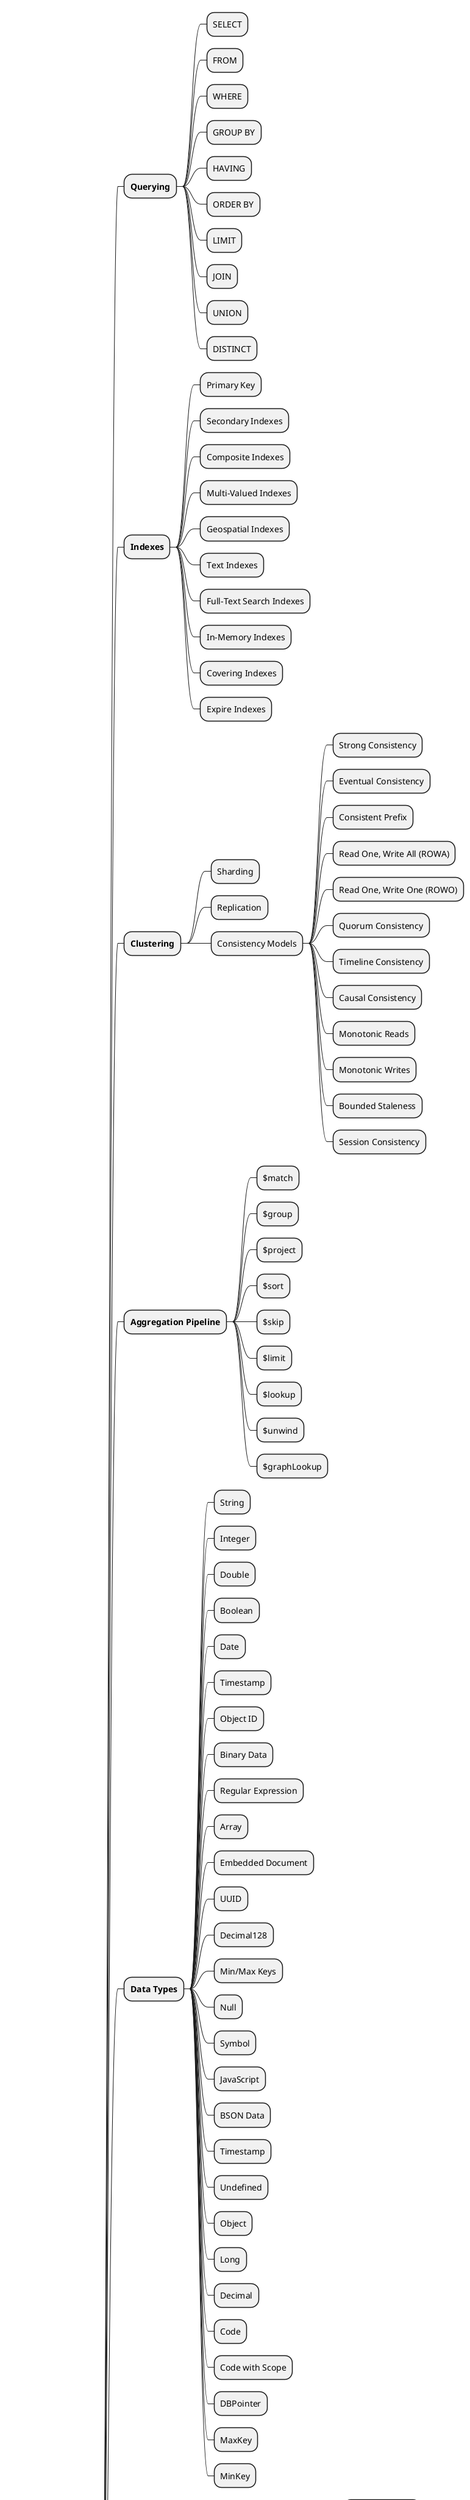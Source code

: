 
@startmindmap

* No-SQL Constructs
** **Querying**
*** SELECT
*** FROM
*** WHERE
*** GROUP BY
*** HAVING
*** ORDER BY
*** LIMIT
*** JOIN
*** UNION
*** DISTINCT
** **Indexes**
*** Primary Key
*** Secondary Indexes
*** Composite Indexes
*** Multi-Valued Indexes
*** Geospatial Indexes
*** Text Indexes
*** Full-Text Search Indexes
*** In-Memory Indexes
*** Covering Indexes
*** Expire Indexes
** **Clustering**
*** Sharding
*** Replication
*** Consistency Models
**** Strong Consistency
**** Eventual Consistency
**** Consistent Prefix
**** Read One, Write All (ROWA)
**** Read One, Write One (ROWO)
**** Quorum Consistency
**** Timeline Consistency
**** Causal Consistency
**** Monotonic Reads
**** Monotonic Writes
**** Bounded Staleness
**** Session Consistency
** **Aggregation Pipeline**
*** $match
*** $group
*** $project
*** $sort
*** $skip
*** $limit
*** $lookup
*** $unwind
*** $graphLookup
** **Data Types**
*** String
*** Integer
*** Double
*** Boolean
*** Date
*** Timestamp
*** Object ID
*** Binary Data
*** Regular Expression
*** Array
*** Embedded Document
*** UUID
*** Decimal128
*** Min/Max Keys
*** Null
*** Symbol
*** JavaScript
*** BSON Data
*** Timestamp
*** Undefined
*** Object
*** Long
*** Decimal
*** Code
*** Code with Scope
*** DBPointer
*** MaxKey
*** MinKey
** **Commands**
*** Database Commands
**** createCollection
**** dropCollection
**** createUser
**** dropUser
**** grantPrivilegesToRole
**** revokePrivilegesFromRole
**** createRole
**** dropRole
**** createIndexes
**** dropIndexes
**** collStats
**** dbStats
**** listCollections
**** listIndexes
**** getParameter
**** setParameter
**** listCommands
*** Collection Commands
**** find
**** findOne
**** insert
**** update
**** delete
**** count
**** distinct
**** mapReduce
**** aggregate
**** renameCollection
**** createView
**** dropView
**** validate
**** getShardDistribution
**** shardCollection
**** moveChunk
**** splitChunk
**** mergeChunk
**** compact
*** Query Commands
**** explain
**** hint
**** maxTimeMS
**** max
**** min
**** returnKey
**** showRecordId
**** snapshot
**** comment
**** cursor
**** sort
**** explainVerbosity
**** explainPlans
**** explainSummary
**** allowDiskUse
*** Admin Commands
**** addShard
**** removeShard
**** enableSharding
**** disableSharding
**** shardingState
**** shardVersion
**** split
**** addTagRange
**** removeTagRange
**** getLastError
**** fsync
**** clean
**** repairCursor
**** splitVector
**** connPoolSync
**** buildInfo
**** collMod
**** dbHash
**** connPoolStats
**** driverOIDTest
**** dropDatabase
**** fsyncUnlock
**** getCmdLineOpts
**** hostInfo
**** isMaster
**** logRotate
**** ping
**** repairDatabase
**** setShardVersion
**** shutdown
**** splitChunkAuto
**** splitChunkMove
**** startSession
**** startTransaction
**** commitTransaction
**** abort

@endmindmap